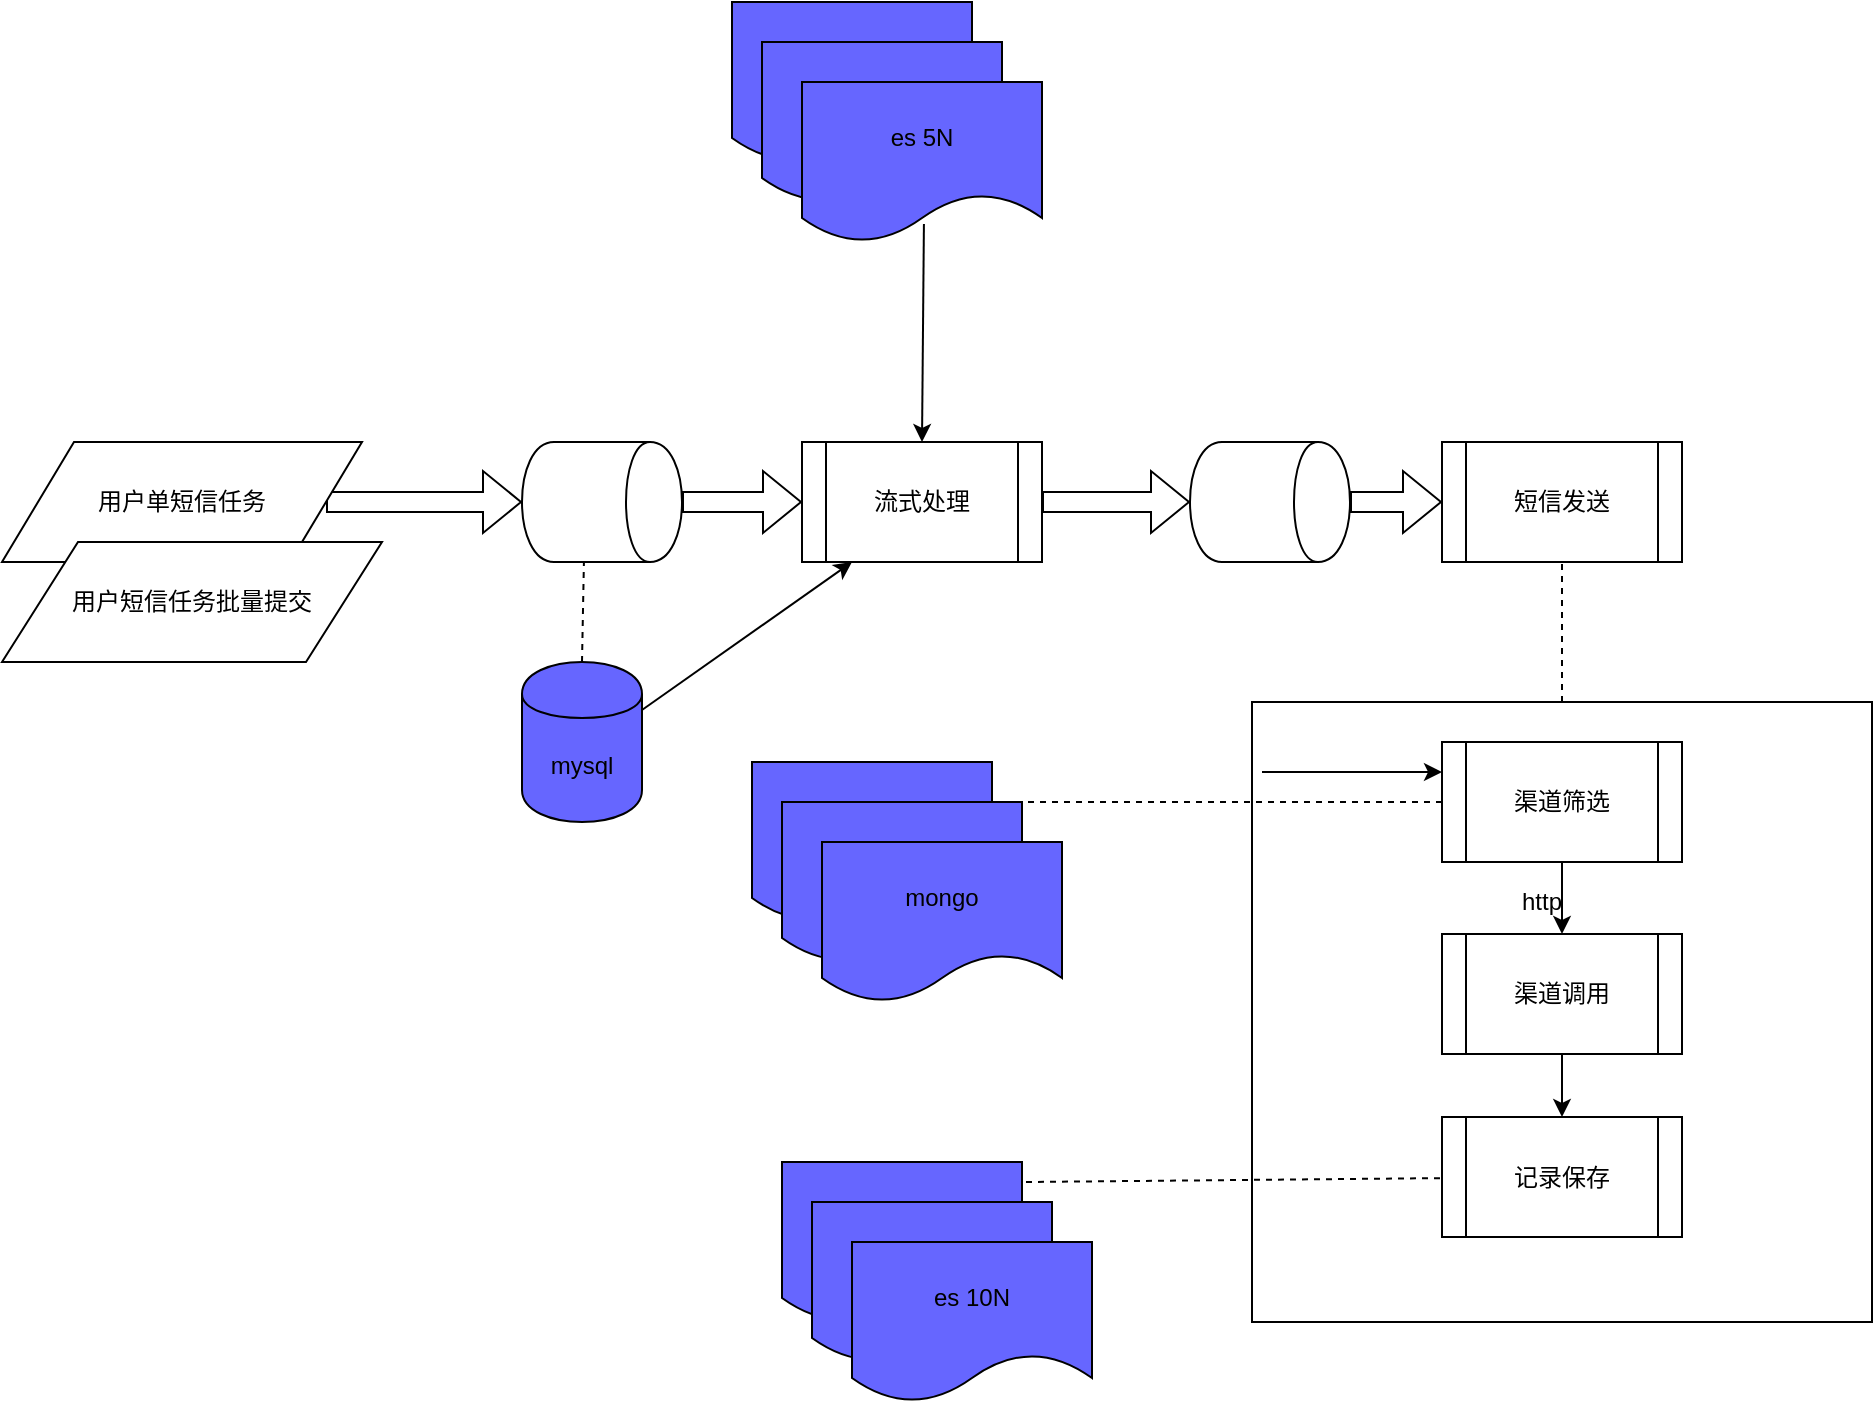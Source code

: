 <mxfile version="13.1.1" type="github">
  <diagram id="C5RBs43oDa-KdzZeNtuy" name="Page-1">
    <mxGraphModel dx="2249" dy="762" grid="1" gridSize="10" guides="1" tooltips="1" connect="1" arrows="1" fold="1" page="1" pageScale="1" pageWidth="827" pageHeight="1169" math="0" shadow="0">
      <root>
        <mxCell id="WIyWlLk6GJQsqaUBKTNV-0" />
        <mxCell id="WIyWlLk6GJQsqaUBKTNV-1" parent="WIyWlLk6GJQsqaUBKTNV-0" />
        <mxCell id="lUR4yZglo8CspkgjD0Uk-5" value="" style="edgeStyle=orthogonalEdgeStyle;shape=flexArrow;rounded=0;orthogonalLoop=1;jettySize=auto;html=1;" edge="1" parent="WIyWlLk6GJQsqaUBKTNV-1" source="lUR4yZglo8CspkgjD0Uk-0" target="lUR4yZglo8CspkgjD0Uk-4">
          <mxGeometry relative="1" as="geometry" />
        </mxCell>
        <mxCell id="lUR4yZglo8CspkgjD0Uk-1" value="" style="shape=cylinder;whiteSpace=wrap;html=1;boundedLbl=1;backgroundOutline=1;direction=south;" vertex="1" parent="WIyWlLk6GJQsqaUBKTNV-1">
          <mxGeometry x="80" y="220" width="80" height="60" as="geometry" />
        </mxCell>
        <mxCell id="lUR4yZglo8CspkgjD0Uk-10" style="edgeStyle=orthogonalEdgeStyle;shape=flexArrow;rounded=0;orthogonalLoop=1;jettySize=auto;html=1;entryX=0;entryY=0.5;entryDx=0;entryDy=0;" edge="1" parent="WIyWlLk6GJQsqaUBKTNV-1" source="lUR4yZglo8CspkgjD0Uk-4" target="lUR4yZglo8CspkgjD0Uk-9">
          <mxGeometry relative="1" as="geometry" />
        </mxCell>
        <mxCell id="lUR4yZglo8CspkgjD0Uk-4" value="" style="shape=cylinder;whiteSpace=wrap;html=1;boundedLbl=1;backgroundOutline=1;direction=south;" vertex="1" parent="WIyWlLk6GJQsqaUBKTNV-1">
          <mxGeometry x="414" y="220" width="80" height="60" as="geometry" />
        </mxCell>
        <mxCell id="lUR4yZglo8CspkgjD0Uk-3" value="" style="edgeStyle=orthogonalEdgeStyle;shape=flexArrow;rounded=0;orthogonalLoop=1;jettySize=auto;html=1;" edge="1" parent="WIyWlLk6GJQsqaUBKTNV-1" source="lUR4yZglo8CspkgjD0Uk-2" target="lUR4yZglo8CspkgjD0Uk-1">
          <mxGeometry relative="1" as="geometry" />
        </mxCell>
        <mxCell id="lUR4yZglo8CspkgjD0Uk-2" value="用户单短信任务" style="shape=parallelogram;perimeter=parallelogramPerimeter;whiteSpace=wrap;html=1;" vertex="1" parent="WIyWlLk6GJQsqaUBKTNV-1">
          <mxGeometry x="-180" y="220" width="180" height="60" as="geometry" />
        </mxCell>
        <mxCell id="lUR4yZglo8CspkgjD0Uk-0" value="流式处理" style="shape=process;whiteSpace=wrap;html=1;backgroundOutline=1;" vertex="1" parent="WIyWlLk6GJQsqaUBKTNV-1">
          <mxGeometry x="220" y="220" width="120" height="60" as="geometry" />
        </mxCell>
        <mxCell id="lUR4yZglo8CspkgjD0Uk-6" value="" style="edgeStyle=orthogonalEdgeStyle;shape=flexArrow;rounded=0;orthogonalLoop=1;jettySize=auto;html=1;" edge="1" parent="WIyWlLk6GJQsqaUBKTNV-1" source="lUR4yZglo8CspkgjD0Uk-1" target="lUR4yZglo8CspkgjD0Uk-0">
          <mxGeometry relative="1" as="geometry">
            <mxPoint x="160" y="250" as="sourcePoint" />
            <mxPoint x="334" y="250" as="targetPoint" />
          </mxGeometry>
        </mxCell>
        <mxCell id="lUR4yZglo8CspkgjD0Uk-7" value="用户短信任务批量提交" style="shape=parallelogram;perimeter=parallelogramPerimeter;whiteSpace=wrap;html=1;" vertex="1" parent="WIyWlLk6GJQsqaUBKTNV-1">
          <mxGeometry x="-180" y="270" width="190" height="60" as="geometry" />
        </mxCell>
        <mxCell id="lUR4yZglo8CspkgjD0Uk-9" value="短信发送" style="shape=process;whiteSpace=wrap;html=1;backgroundOutline=1;" vertex="1" parent="WIyWlLk6GJQsqaUBKTNV-1">
          <mxGeometry x="540" y="220" width="120" height="60" as="geometry" />
        </mxCell>
        <mxCell id="lUR4yZglo8CspkgjD0Uk-11" value="" style="whiteSpace=wrap;html=1;aspect=fixed;" vertex="1" parent="WIyWlLk6GJQsqaUBKTNV-1">
          <mxGeometry x="445" y="350" width="310" height="310" as="geometry" />
        </mxCell>
        <mxCell id="lUR4yZglo8CspkgjD0Uk-12" value="" style="endArrow=none;dashed=1;html=1;entryX=0.5;entryY=1;entryDx=0;entryDy=0;" edge="1" parent="WIyWlLk6GJQsqaUBKTNV-1" source="lUR4yZglo8CspkgjD0Uk-11" target="lUR4yZglo8CspkgjD0Uk-9">
          <mxGeometry width="50" height="50" relative="1" as="geometry">
            <mxPoint x="390" y="410" as="sourcePoint" />
            <mxPoint x="440" y="360" as="targetPoint" />
          </mxGeometry>
        </mxCell>
        <mxCell id="lUR4yZglo8CspkgjD0Uk-14" value="mysql" style="shape=cylinder;whiteSpace=wrap;html=1;boundedLbl=1;backgroundOutline=1;fillColor=#6666FF;" vertex="1" parent="WIyWlLk6GJQsqaUBKTNV-1">
          <mxGeometry x="80" y="330" width="60" height="80" as="geometry" />
        </mxCell>
        <mxCell id="lUR4yZglo8CspkgjD0Uk-17" value="渠道调用" style="shape=process;whiteSpace=wrap;html=1;backgroundOutline=1;" vertex="1" parent="WIyWlLk6GJQsqaUBKTNV-1">
          <mxGeometry x="540" y="466" width="120" height="60" as="geometry" />
        </mxCell>
        <mxCell id="lUR4yZglo8CspkgjD0Uk-18" value="记录保存" style="shape=process;whiteSpace=wrap;html=1;backgroundOutline=1;" vertex="1" parent="WIyWlLk6GJQsqaUBKTNV-1">
          <mxGeometry x="540" y="557.5" width="120" height="60" as="geometry" />
        </mxCell>
        <mxCell id="lUR4yZglo8CspkgjD0Uk-19" value="渠道筛选" style="shape=process;whiteSpace=wrap;html=1;backgroundOutline=1;" vertex="1" parent="WIyWlLk6GJQsqaUBKTNV-1">
          <mxGeometry x="540" y="370" width="120" height="60" as="geometry" />
        </mxCell>
        <mxCell id="lUR4yZglo8CspkgjD0Uk-20" value="" style="endArrow=none;dashed=1;html=1;" edge="1" parent="WIyWlLk6GJQsqaUBKTNV-1" target="lUR4yZglo8CspkgjD0Uk-18">
          <mxGeometry width="50" height="50" relative="1" as="geometry">
            <mxPoint x="332" y="590" as="sourcePoint" />
            <mxPoint x="440" y="460" as="targetPoint" />
          </mxGeometry>
        </mxCell>
        <mxCell id="lUR4yZglo8CspkgjD0Uk-22" value="" style="endArrow=none;dashed=1;html=1;exitX=1;exitY=0.25;exitDx=0;exitDy=0;" edge="1" parent="WIyWlLk6GJQsqaUBKTNV-1" source="lUR4yZglo8CspkgjD0Uk-23" target="lUR4yZglo8CspkgjD0Uk-19">
          <mxGeometry width="50" height="50" relative="1" as="geometry">
            <mxPoint x="390" y="510" as="sourcePoint" />
            <mxPoint x="440" y="460" as="targetPoint" />
          </mxGeometry>
        </mxCell>
        <mxCell id="lUR4yZglo8CspkgjD0Uk-23" value="" style="shape=document;whiteSpace=wrap;html=1;boundedLbl=1;fillColor=#6666FF;" vertex="1" parent="WIyWlLk6GJQsqaUBKTNV-1">
          <mxGeometry x="195" y="380" width="120" height="80" as="geometry" />
        </mxCell>
        <mxCell id="lUR4yZglo8CspkgjD0Uk-24" value="" style="shape=document;whiteSpace=wrap;html=1;boundedLbl=1;fillColor=#6666FF;" vertex="1" parent="WIyWlLk6GJQsqaUBKTNV-1">
          <mxGeometry x="210" y="400" width="120" height="80" as="geometry" />
        </mxCell>
        <mxCell id="lUR4yZglo8CspkgjD0Uk-21" value="mongo" style="shape=document;whiteSpace=wrap;html=1;boundedLbl=1;fillColor=#6666FF;" vertex="1" parent="WIyWlLk6GJQsqaUBKTNV-1">
          <mxGeometry x="230" y="420" width="120" height="80" as="geometry" />
        </mxCell>
        <mxCell id="lUR4yZglo8CspkgjD0Uk-28" value="" style="shape=document;whiteSpace=wrap;html=1;boundedLbl=1;fillColor=#6666FF;" vertex="1" parent="WIyWlLk6GJQsqaUBKTNV-1">
          <mxGeometry x="210" y="580" width="120" height="80" as="geometry" />
        </mxCell>
        <mxCell id="lUR4yZglo8CspkgjD0Uk-29" value="" style="shape=document;whiteSpace=wrap;html=1;boundedLbl=1;fillColor=#6666FF;" vertex="1" parent="WIyWlLk6GJQsqaUBKTNV-1">
          <mxGeometry x="225" y="600" width="120" height="80" as="geometry" />
        </mxCell>
        <mxCell id="lUR4yZglo8CspkgjD0Uk-30" value="es 10N" style="shape=document;whiteSpace=wrap;html=1;boundedLbl=1;fillColor=#6666FF;" vertex="1" parent="WIyWlLk6GJQsqaUBKTNV-1">
          <mxGeometry x="245" y="620" width="120" height="80" as="geometry" />
        </mxCell>
        <mxCell id="lUR4yZglo8CspkgjD0Uk-31" value="" style="shape=document;whiteSpace=wrap;html=1;boundedLbl=1;fillColor=#6666FF;" vertex="1" parent="WIyWlLk6GJQsqaUBKTNV-1">
          <mxGeometry x="185" width="120" height="80" as="geometry" />
        </mxCell>
        <mxCell id="lUR4yZglo8CspkgjD0Uk-32" value="" style="shape=document;whiteSpace=wrap;html=1;boundedLbl=1;fillColor=#6666FF;" vertex="1" parent="WIyWlLk6GJQsqaUBKTNV-1">
          <mxGeometry x="200" y="20" width="120" height="80" as="geometry" />
        </mxCell>
        <mxCell id="lUR4yZglo8CspkgjD0Uk-33" value="es 5N" style="shape=document;whiteSpace=wrap;html=1;boundedLbl=1;fillColor=#6666FF;" vertex="1" parent="WIyWlLk6GJQsqaUBKTNV-1">
          <mxGeometry x="220" y="40" width="120" height="80" as="geometry" />
        </mxCell>
        <mxCell id="lUR4yZglo8CspkgjD0Uk-34" value="" style="endArrow=classic;html=1;exitX=1;exitY=0.3;exitDx=0;exitDy=0;" edge="1" parent="WIyWlLk6GJQsqaUBKTNV-1" source="lUR4yZglo8CspkgjD0Uk-14">
          <mxGeometry width="50" height="50" relative="1" as="geometry">
            <mxPoint x="195" y="330" as="sourcePoint" />
            <mxPoint x="245" y="280" as="targetPoint" />
          </mxGeometry>
        </mxCell>
        <mxCell id="lUR4yZglo8CspkgjD0Uk-36" value="" style="endArrow=none;dashed=1;html=1;entryX=1;entryY=0.613;entryDx=0;entryDy=0;exitX=0.5;exitY=0;exitDx=0;exitDy=0;entryPerimeter=0;" edge="1" parent="WIyWlLk6GJQsqaUBKTNV-1" source="lUR4yZglo8CspkgjD0Uk-14" target="lUR4yZglo8CspkgjD0Uk-1">
          <mxGeometry width="50" height="50" relative="1" as="geometry">
            <mxPoint x="390" y="410" as="sourcePoint" />
            <mxPoint x="440" y="360" as="targetPoint" />
          </mxGeometry>
        </mxCell>
        <mxCell id="lUR4yZglo8CspkgjD0Uk-37" value="" style="endArrow=classic;html=1;entryX=0.5;entryY=0;entryDx=0;entryDy=0;exitX=0.508;exitY=0.888;exitDx=0;exitDy=0;exitPerimeter=0;" edge="1" parent="WIyWlLk6GJQsqaUBKTNV-1" source="lUR4yZglo8CspkgjD0Uk-33" target="lUR4yZglo8CspkgjD0Uk-0">
          <mxGeometry width="50" height="50" relative="1" as="geometry">
            <mxPoint x="280" y="123" as="sourcePoint" />
            <mxPoint x="440" y="260" as="targetPoint" />
          </mxGeometry>
        </mxCell>
        <mxCell id="lUR4yZglo8CspkgjD0Uk-38" value="" style="endArrow=classic;html=1;exitX=0.5;exitY=1;exitDx=0;exitDy=0;entryX=0.5;entryY=0;entryDx=0;entryDy=0;" edge="1" parent="WIyWlLk6GJQsqaUBKTNV-1" source="lUR4yZglo8CspkgjD0Uk-19" target="lUR4yZglo8CspkgjD0Uk-17">
          <mxGeometry width="50" height="50" relative="1" as="geometry">
            <mxPoint x="390" y="510" as="sourcePoint" />
            <mxPoint x="440" y="460" as="targetPoint" />
          </mxGeometry>
        </mxCell>
        <mxCell id="lUR4yZglo8CspkgjD0Uk-39" value="" style="endArrow=classic;html=1;exitX=0.5;exitY=1;exitDx=0;exitDy=0;entryX=0.5;entryY=0;entryDx=0;entryDy=0;" edge="1" parent="WIyWlLk6GJQsqaUBKTNV-1" source="lUR4yZglo8CspkgjD0Uk-17" target="lUR4yZglo8CspkgjD0Uk-18">
          <mxGeometry width="50" height="50" relative="1" as="geometry">
            <mxPoint x="610" y="440" as="sourcePoint" />
            <mxPoint x="610" y="470" as="targetPoint" />
          </mxGeometry>
        </mxCell>
        <mxCell id="lUR4yZglo8CspkgjD0Uk-40" value="" style="endArrow=classic;html=1;entryX=0;entryY=0.25;entryDx=0;entryDy=0;" edge="1" parent="WIyWlLk6GJQsqaUBKTNV-1" target="lUR4yZglo8CspkgjD0Uk-19">
          <mxGeometry width="50" height="50" relative="1" as="geometry">
            <mxPoint x="450" y="385" as="sourcePoint" />
            <mxPoint x="440" y="460" as="targetPoint" />
          </mxGeometry>
        </mxCell>
        <mxCell id="lUR4yZglo8CspkgjD0Uk-43" value="http" style="text;html=1;strokeColor=none;fillColor=none;align=center;verticalAlign=middle;whiteSpace=wrap;rounded=0;" vertex="1" parent="WIyWlLk6GJQsqaUBKTNV-1">
          <mxGeometry x="570" y="440" width="40" height="20" as="geometry" />
        </mxCell>
      </root>
    </mxGraphModel>
  </diagram>
</mxfile>
